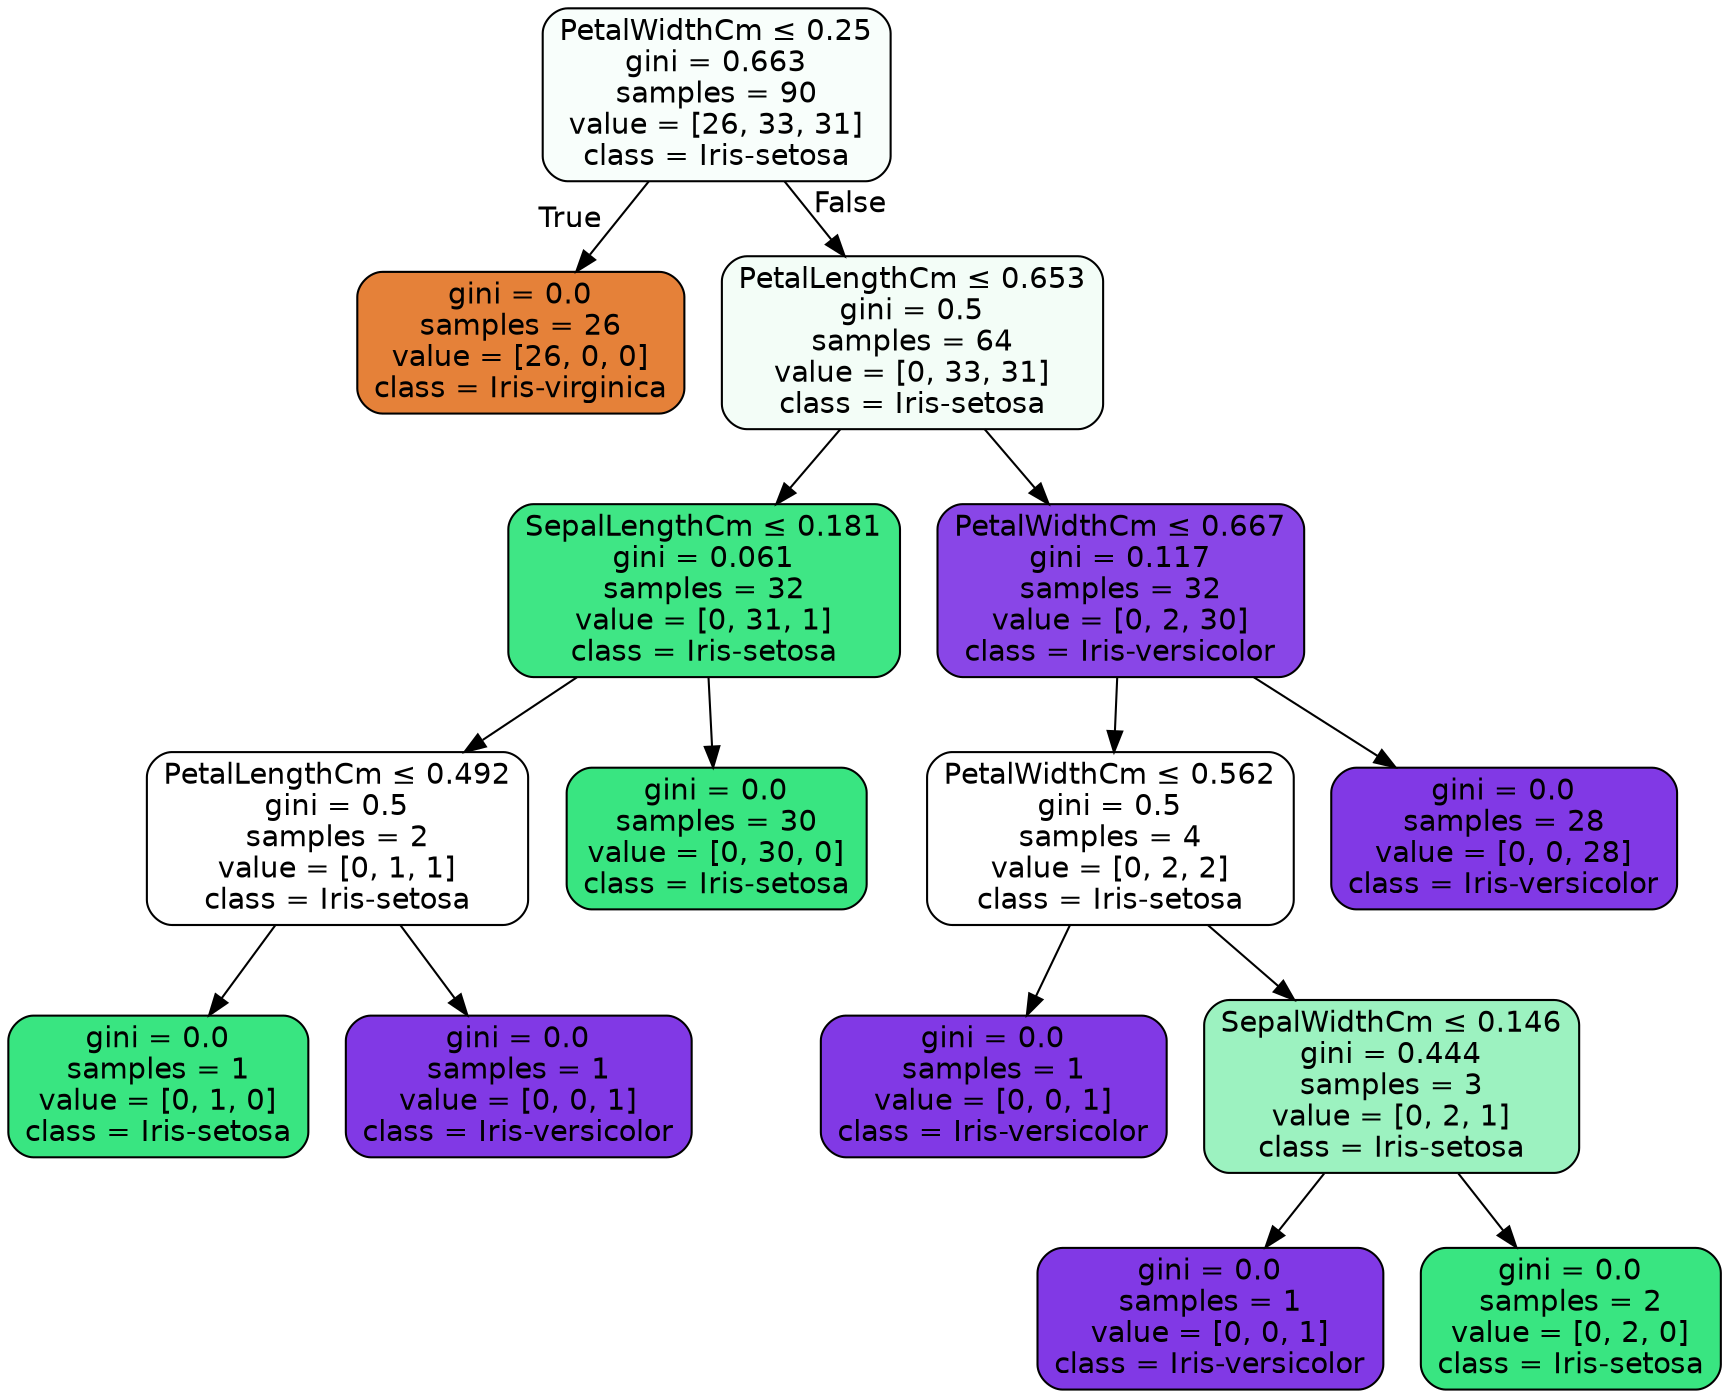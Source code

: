 digraph Tree {
node [shape=box, style="filled, rounded", color="black", fontname="helvetica"] ;
edge [fontname="helvetica"] ;
0 [label=<PetalWidthCm &le; 0.25<br/>gini = 0.663<br/>samples = 90<br/>value = [26, 33, 31]<br/>class = Iris-setosa>, fillcolor="#f8fefb"] ;
1 [label=<gini = 0.0<br/>samples = 26<br/>value = [26, 0, 0]<br/>class = Iris-virginica>, fillcolor="#e58139"] ;
0 -> 1 [labeldistance=2.5, labelangle=45, headlabel="True"] ;
2 [label=<PetalLengthCm &le; 0.653<br/>gini = 0.5<br/>samples = 64<br/>value = [0, 33, 31]<br/>class = Iris-setosa>, fillcolor="#f3fdf7"] ;
0 -> 2 [labeldistance=2.5, labelangle=-45, headlabel="False"] ;
3 [label=<SepalLengthCm &le; 0.181<br/>gini = 0.061<br/>samples = 32<br/>value = [0, 31, 1]<br/>class = Iris-setosa>, fillcolor="#3fe685"] ;
2 -> 3 ;
4 [label=<PetalLengthCm &le; 0.492<br/>gini = 0.5<br/>samples = 2<br/>value = [0, 1, 1]<br/>class = Iris-setosa>, fillcolor="#ffffff"] ;
3 -> 4 ;
5 [label=<gini = 0.0<br/>samples = 1<br/>value = [0, 1, 0]<br/>class = Iris-setosa>, fillcolor="#39e581"] ;
4 -> 5 ;
6 [label=<gini = 0.0<br/>samples = 1<br/>value = [0, 0, 1]<br/>class = Iris-versicolor>, fillcolor="#8139e5"] ;
4 -> 6 ;
7 [label=<gini = 0.0<br/>samples = 30<br/>value = [0, 30, 0]<br/>class = Iris-setosa>, fillcolor="#39e581"] ;
3 -> 7 ;
8 [label=<PetalWidthCm &le; 0.667<br/>gini = 0.117<br/>samples = 32<br/>value = [0, 2, 30]<br/>class = Iris-versicolor>, fillcolor="#8946e7"] ;
2 -> 8 ;
9 [label=<PetalWidthCm &le; 0.562<br/>gini = 0.5<br/>samples = 4<br/>value = [0, 2, 2]<br/>class = Iris-setosa>, fillcolor="#ffffff"] ;
8 -> 9 ;
10 [label=<gini = 0.0<br/>samples = 1<br/>value = [0, 0, 1]<br/>class = Iris-versicolor>, fillcolor="#8139e5"] ;
9 -> 10 ;
11 [label=<SepalWidthCm &le; 0.146<br/>gini = 0.444<br/>samples = 3<br/>value = [0, 2, 1]<br/>class = Iris-setosa>, fillcolor="#9cf2c0"] ;
9 -> 11 ;
12 [label=<gini = 0.0<br/>samples = 1<br/>value = [0, 0, 1]<br/>class = Iris-versicolor>, fillcolor="#8139e5"] ;
11 -> 12 ;
13 [label=<gini = 0.0<br/>samples = 2<br/>value = [0, 2, 0]<br/>class = Iris-setosa>, fillcolor="#39e581"] ;
11 -> 13 ;
14 [label=<gini = 0.0<br/>samples = 28<br/>value = [0, 0, 28]<br/>class = Iris-versicolor>, fillcolor="#8139e5"] ;
8 -> 14 ;
}
